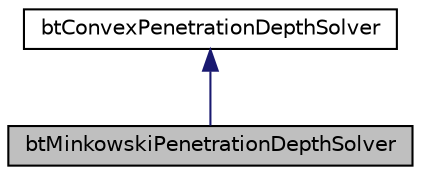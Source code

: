 digraph G
{
  edge [fontname="Helvetica",fontsize="10",labelfontname="Helvetica",labelfontsize="10"];
  node [fontname="Helvetica",fontsize="10",shape=record];
  Node1 [label="btMinkowskiPenetrationDepthSolver",height=0.2,width=0.4,color="black", fillcolor="grey75", style="filled" fontcolor="black"];
  Node2 -> Node1 [dir="back",color="midnightblue",fontsize="10",style="solid",fontname="Helvetica"];
  Node2 [label="btConvexPenetrationDepthSolver",height=0.2,width=0.4,color="black", fillcolor="white", style="filled",URL="$classbtConvexPenetrationDepthSolver.html",tooltip="ConvexPenetrationDepthSolver provides an interface for penetration depth calculation."];
}
